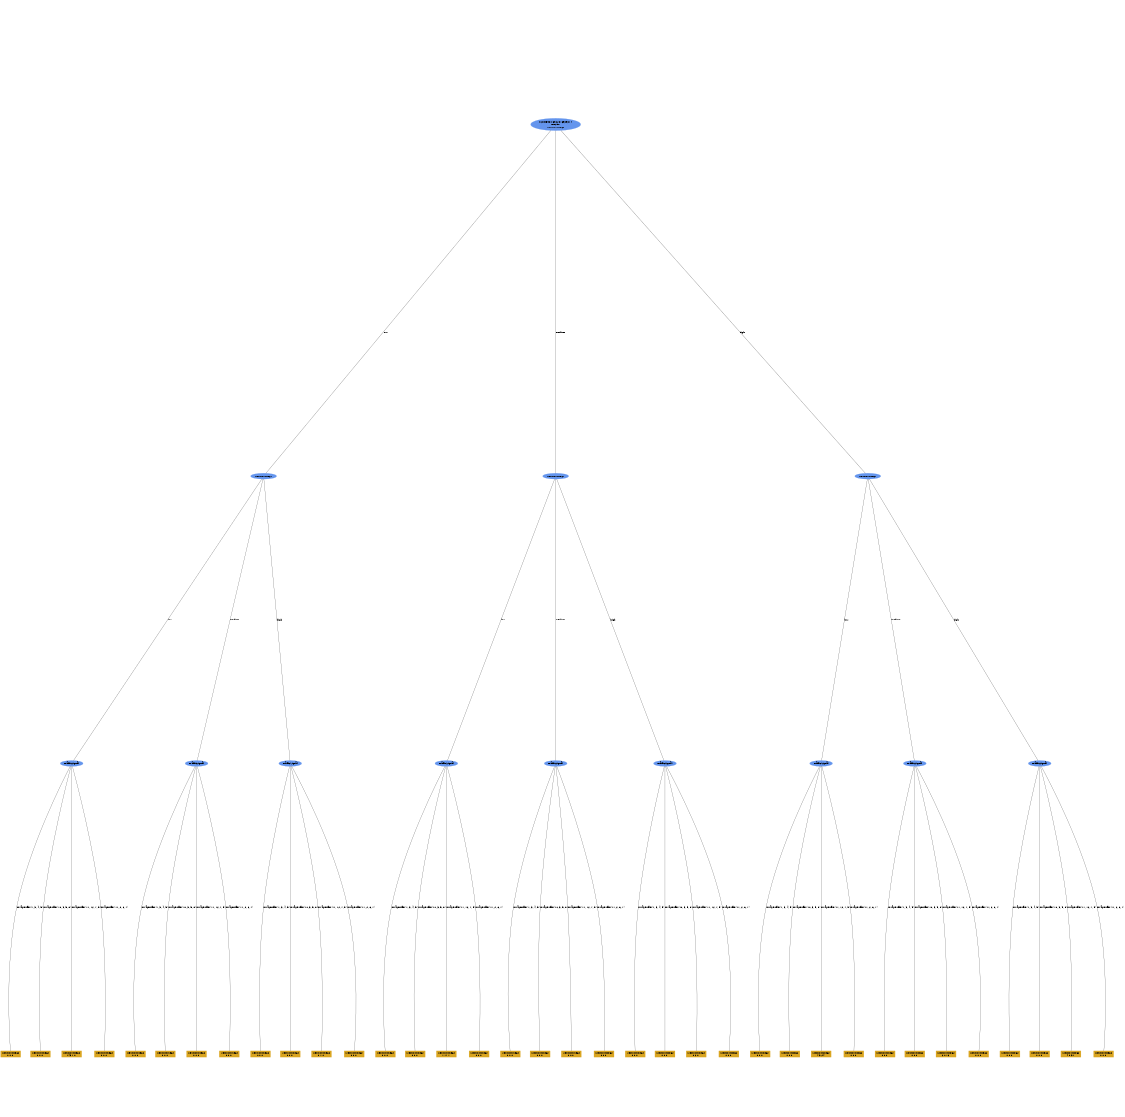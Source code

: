 digraph "DD" {
size = "7.5,10"
ratio=1.0;
center = true;
edge [dir = none];
{ rank = same; node [shape=ellipse, style=filled, color=cornflowerblue];"1271" [label="score=980.6922816939314\nN=250\nWest_out_seg2"];}
{ rank = same; node [shape=ellipse, style=filled, color=cornflowerblue];"1284" [label="West_out_seg1"];}
{ rank = same; node [shape=ellipse, style=filled, color=cornflowerblue];"1297" [label="West_out_seg1"];}
{ rank = same; node [shape=ellipse, style=filled, color=cornflowerblue];"1310" [label="West_out_seg1"];}
{ rank = same; node [shape=ellipse, style=filled, color=cornflowerblue];"1319" [label="TrafficSignal"];}
{ rank = same; node [shape=ellipse, style=filled, color=cornflowerblue];"1329" [label="TrafficSignal"];}
{ rank = same; node [shape=ellipse, style=filled, color=cornflowerblue];"1339" [label="TrafficSignal"];}
{ rank = same; node [shape=ellipse, style=filled, color=cornflowerblue];"1349" [label="TrafficSignal"];}
{ rank = same; node [shape=ellipse, style=filled, color=cornflowerblue];"1359" [label="TrafficSignal"];}
{ rank = same; node [shape=ellipse, style=filled, color=cornflowerblue];"1369" [label="TrafficSignal"];}
{ rank = same; node [shape=ellipse, style=filled, color=cornflowerblue];"1379" [label="TrafficSignal"];}
{ rank = same; node [shape=ellipse, style=filled, color=cornflowerblue];"1389" [label="TrafficSignal"];}
{ rank = same; node [shape=ellipse, style=filled, color=cornflowerblue];"1399" [label="TrafficSignal"];}
{ rank = same; node [shape=box, style=filled, color=goldenrod];"1320" [label="West_out_seg2\n0 0 0 "];}
{ rank = same; node [shape=box, style=filled, color=goldenrod];"1321" [label="West_out_seg2\n0 0 0 "];}
{ rank = same; node [shape=box, style=filled, color=goldenrod];"1322" [label="West_out_seg2\n143 1 0 "];}
{ rank = same; node [shape=box, style=filled, color=goldenrod];"1323" [label="West_out_seg2\n0 0 0 "];}
{ rank = same; node [shape=box, style=filled, color=goldenrod];"1330" [label="West_out_seg2\n0 0 0 "];}
{ rank = same; node [shape=box, style=filled, color=goldenrod];"1331" [label="West_out_seg2\n0 0 0 "];}
{ rank = same; node [shape=box, style=filled, color=goldenrod];"1332" [label="West_out_seg2\n0 0 0 "];}
{ rank = same; node [shape=box, style=filled, color=goldenrod];"1333" [label="West_out_seg2\n0 0 0 "];}
{ rank = same; node [shape=box, style=filled, color=goldenrod];"1340" [label="West_out_seg2\n0 0 0 "];}
{ rank = same; node [shape=box, style=filled, color=goldenrod];"1341" [label="West_out_seg2\n0 0 0 "];}
{ rank = same; node [shape=box, style=filled, color=goldenrod];"1342" [label="West_out_seg2\n0 1 0 "];}
{ rank = same; node [shape=box, style=filled, color=goldenrod];"1343" [label="West_out_seg2\n0 0 0 "];}
{ rank = same; node [shape=box, style=filled, color=goldenrod];"1350" [label="West_out_seg2\n0 0 0 "];}
{ rank = same; node [shape=box, style=filled, color=goldenrod];"1351" [label="West_out_seg2\n0 0 0 "];}
{ rank = same; node [shape=box, style=filled, color=goldenrod];"1352" [label="West_out_seg2\n1 17 1 "];}
{ rank = same; node [shape=box, style=filled, color=goldenrod];"1353" [label="West_out_seg2\n0 0 0 "];}
{ rank = same; node [shape=box, style=filled, color=goldenrod];"1360" [label="West_out_seg2\n0 0 0 "];}
{ rank = same; node [shape=box, style=filled, color=goldenrod];"1361" [label="West_out_seg2\n0 0 0 "];}
{ rank = same; node [shape=box, style=filled, color=goldenrod];"1362" [label="West_out_seg2\n0 0 0 "];}
{ rank = same; node [shape=box, style=filled, color=goldenrod];"1363" [label="West_out_seg2\n0 0 0 "];}
{ rank = same; node [shape=box, style=filled, color=goldenrod];"1370" [label="West_out_seg2\n0 0 0 "];}
{ rank = same; node [shape=box, style=filled, color=goldenrod];"1371" [label="West_out_seg2\n0 0 0 "];}
{ rank = same; node [shape=box, style=filled, color=goldenrod];"1372" [label="West_out_seg2\n0 2 0 "];}
{ rank = same; node [shape=box, style=filled, color=goldenrod];"1373" [label="West_out_seg2\n0 0 0 "];}
{ rank = same; node [shape=box, style=filled, color=goldenrod];"1380" [label="West_out_seg2\n0 0 0 "];}
{ rank = same; node [shape=box, style=filled, color=goldenrod];"1381" [label="West_out_seg2\n0 0 0 "];}
{ rank = same; node [shape=box, style=filled, color=goldenrod];"1382" [label="West_out_seg2\n4 3 24 "];}
{ rank = same; node [shape=box, style=filled, color=goldenrod];"1383" [label="West_out_seg2\n0 0 0 "];}
{ rank = same; node [shape=box, style=filled, color=goldenrod];"1390" [label="West_out_seg2\n0 0 0 "];}
{ rank = same; node [shape=box, style=filled, color=goldenrod];"1391" [label="West_out_seg2\n0 0 0 "];}
{ rank = same; node [shape=box, style=filled, color=goldenrod];"1392" [label="West_out_seg2\n2 0 16 "];}
{ rank = same; node [shape=box, style=filled, color=goldenrod];"1393" [label="West_out_seg2\n0 0 0 "];}
{ rank = same; node [shape=box, style=filled, color=goldenrod];"1400" [label="West_out_seg2\n0 0 0 "];}
{ rank = same; node [shape=box, style=filled, color=goldenrod];"1401" [label="West_out_seg2\n0 0 0 "];}
{ rank = same; node [shape=box, style=filled, color=goldenrod];"1402" [label="West_out_seg2\n4 0 31 "];}
{ rank = same; node [shape=box, style=filled, color=goldenrod];"1403" [label="West_out_seg2\n0 0 0 "];}
"1271" -> "1284" [label = "low"];
"1271" -> "1297" [label = "medium"];
"1271" -> "1310" [label = "high"];
"1284" -> "1319" [label = "low"];
"1284" -> "1329" [label = "medium"];
"1284" -> "1339" [label = "high"];
"1297" -> "1349" [label = "low"];
"1297" -> "1359" [label = "medium"];
"1297" -> "1369" [label = "high"];
"1310" -> "1379" [label = "low"];
"1310" -> "1389" [label = "medium"];
"1310" -> "1399" [label = "high"];
"1319" -> "1320" [label = "ArrayBuffer(1, 3, 4, 5)"];
"1319" -> "1321" [label = "ArrayBuffer(10, 3, 5, 8)"];
"1319" -> "1322" [label = "ArrayBuffer(11, 12, 7, 9)"];
"1319" -> "1323" [label = "ArrayBuffer(11, 2, 6, 7)"];
"1329" -> "1330" [label = "ArrayBuffer(1, 3, 4, 5)"];
"1329" -> "1331" [label = "ArrayBuffer(10, 3, 5, 8)"];
"1329" -> "1332" [label = "ArrayBuffer(11, 12, 7, 9)"];
"1329" -> "1333" [label = "ArrayBuffer(11, 2, 6, 7)"];
"1339" -> "1340" [label = "ArrayBuffer(1, 3, 4, 5)"];
"1339" -> "1341" [label = "ArrayBuffer(10, 3, 5, 8)"];
"1339" -> "1342" [label = "ArrayBuffer(11, 12, 7, 9)"];
"1339" -> "1343" [label = "ArrayBuffer(11, 2, 6, 7)"];
"1349" -> "1350" [label = "ArrayBuffer(1, 3, 4, 5)"];
"1349" -> "1351" [label = "ArrayBuffer(10, 3, 5, 8)"];
"1349" -> "1352" [label = "ArrayBuffer(11, 12, 7, 9)"];
"1349" -> "1353" [label = "ArrayBuffer(11, 2, 6, 7)"];
"1359" -> "1360" [label = "ArrayBuffer(1, 3, 4, 5)"];
"1359" -> "1361" [label = "ArrayBuffer(10, 3, 5, 8)"];
"1359" -> "1362" [label = "ArrayBuffer(11, 12, 7, 9)"];
"1359" -> "1363" [label = "ArrayBuffer(11, 2, 6, 7)"];
"1369" -> "1370" [label = "ArrayBuffer(1, 3, 4, 5)"];
"1369" -> "1371" [label = "ArrayBuffer(10, 3, 5, 8)"];
"1369" -> "1372" [label = "ArrayBuffer(11, 12, 7, 9)"];
"1369" -> "1373" [label = "ArrayBuffer(11, 2, 6, 7)"];
"1379" -> "1380" [label = "ArrayBuffer(1, 3, 4, 5)"];
"1379" -> "1381" [label = "ArrayBuffer(10, 3, 5, 8)"];
"1379" -> "1382" [label = "ArrayBuffer(11, 12, 7, 9)"];
"1379" -> "1383" [label = "ArrayBuffer(11, 2, 6, 7)"];
"1389" -> "1390" [label = "ArrayBuffer(1, 3, 4, 5)"];
"1389" -> "1391" [label = "ArrayBuffer(10, 3, 5, 8)"];
"1389" -> "1392" [label = "ArrayBuffer(11, 12, 7, 9)"];
"1389" -> "1393" [label = "ArrayBuffer(11, 2, 6, 7)"];
"1399" -> "1400" [label = "ArrayBuffer(1, 3, 4, 5)"];
"1399" -> "1401" [label = "ArrayBuffer(10, 3, 5, 8)"];
"1399" -> "1402" [label = "ArrayBuffer(11, 12, 7, 9)"];
"1399" -> "1403" [label = "ArrayBuffer(11, 2, 6, 7)"];

}